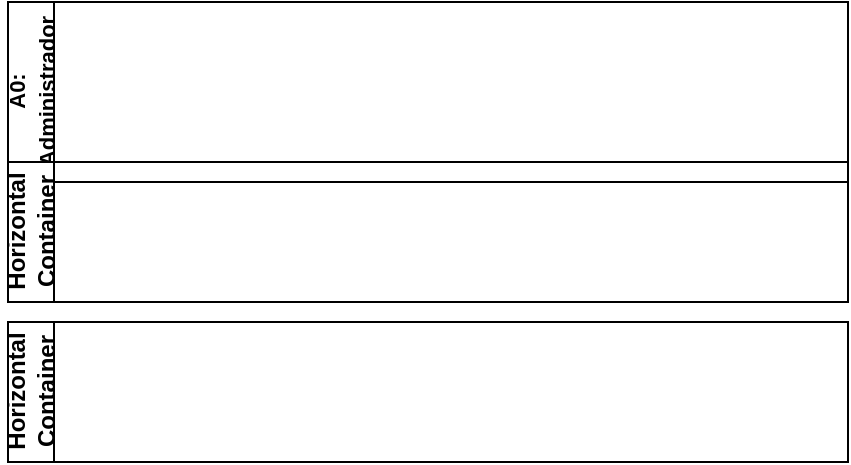 <mxfile version="21.7.4" type="github">
  <diagram name="Página-1" id="53ioumdITKJLZUPyk8oe">
    <mxGraphModel dx="1050" dy="542" grid="1" gridSize="10" guides="1" tooltips="1" connect="1" arrows="1" fold="1" page="1" pageScale="1" pageWidth="450" pageHeight="800" math="0" shadow="0">
      <root>
        <mxCell id="0" />
        <mxCell id="1" parent="0" />
        <mxCell id="17rlqQ4K7FpVVpBtT9sW-1" value="Horizontal Container" style="swimlane;horizontal=0;whiteSpace=wrap;html=1;" vertex="1" parent="1">
          <mxGeometry x="20" y="180" width="420" height="70" as="geometry" />
        </mxCell>
        <mxCell id="17rlqQ4K7FpVVpBtT9sW-2" value="&lt;font style=&quot;font-size: 11px;&quot;&gt;A0: Administrador&lt;/font&gt;" style="swimlane;horizontal=0;whiteSpace=wrap;html=1;" vertex="1" parent="1">
          <mxGeometry x="20" y="20" width="420" height="90" as="geometry" />
        </mxCell>
        <mxCell id="17rlqQ4K7FpVVpBtT9sW-3" value="Horizontal Container" style="swimlane;horizontal=0;whiteSpace=wrap;html=1;" vertex="1" parent="1">
          <mxGeometry x="20" y="100" width="420" height="70" as="geometry" />
        </mxCell>
      </root>
    </mxGraphModel>
  </diagram>
</mxfile>

